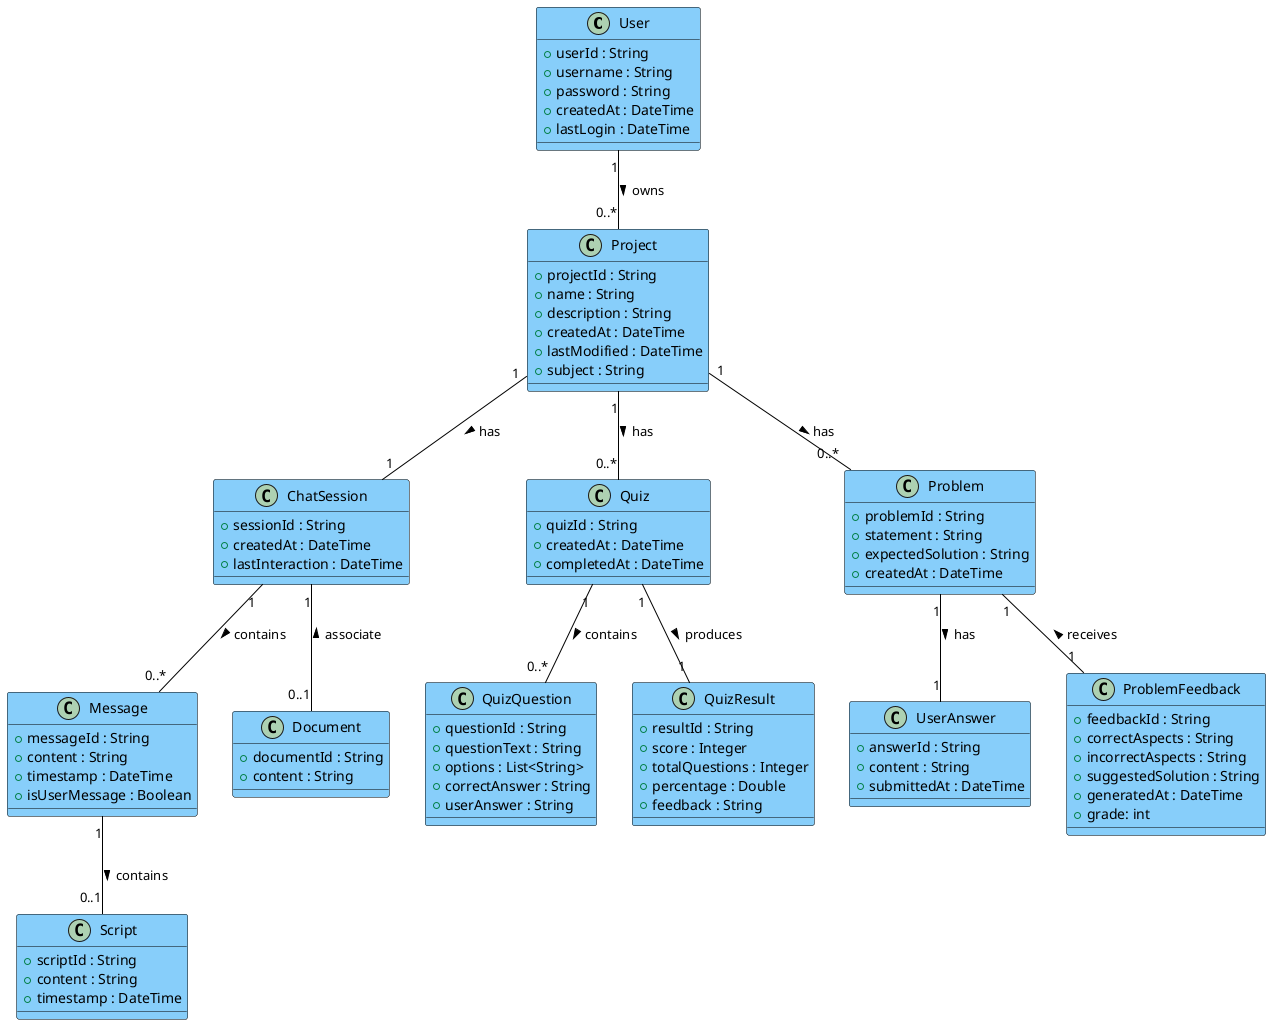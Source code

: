 @startuml
skinparam class {
  BackgroundColor LightSkyBlue
  BorderColor Black
  ArrowColor Black
}

class User{
  +userId : String
  +username : String
  +password : String
  +createdAt : DateTime
  +lastLogin : DateTime
}

class Project{
  +projectId : String
  +name : String
  +description : String
  +createdAt : DateTime
  +lastModified : DateTime
  +subject : String
}

class ChatSession {
  +sessionId : String
  +createdAt : DateTime
  +lastInteraction : DateTime
}


class Message {
  +messageId : String
  +content : String
  +timestamp : DateTime
  +isUserMessage : Boolean
}

class Document {
  +documentId : String
  +content : String
}

class Quiz {
  +quizId : String
  +createdAt : DateTime
  +completedAt : DateTime
}

class Problem {
  +problemId : String
  +statement : String
  +expectedSolution : String
  +createdAt : DateTime
}

class QuizQuestion {
  +questionId : String
  +questionText : String
  +options : List<String>
  +correctAnswer : String
  +userAnswer : String
}

class QuizResult {
  +resultId : String
  +score : Integer
  +totalQuestions : Integer
  +percentage : Double
  +feedback : String
}

class UserAnswer {
  +answerId : String
  +content : String
  +submittedAt : DateTime
}

class ProblemFeedback {
  +feedbackId : String
  +correctAspects : String
  +incorrectAspects : String
  +suggestedSolution : String
  +generatedAt : DateTime
  +grade: int
}

class Script {
  +scriptId : String
  +content : String
  +timestamp : DateTime
}

User "1" -- "0..*" Project : owns >
Project "1" -- "1" ChatSession : has >
Project "1" -- "0..*" Quiz : has >
Project "1" -- "0..*" Problem : has >
ChatSession "1" -- "0..*" Message : contains >
ChatSession "1" -- "0..1" Document : < associate
Quiz "1" -- "0..*" QuizQuestion : contains >
Quiz "1" -- "1" QuizResult : produces >
Problem "1" -- "1" UserAnswer : has >
Problem "1" -- "1" ProblemFeedback : < receives
Message "1" -- "0..1" Script : contains >
@enduml
